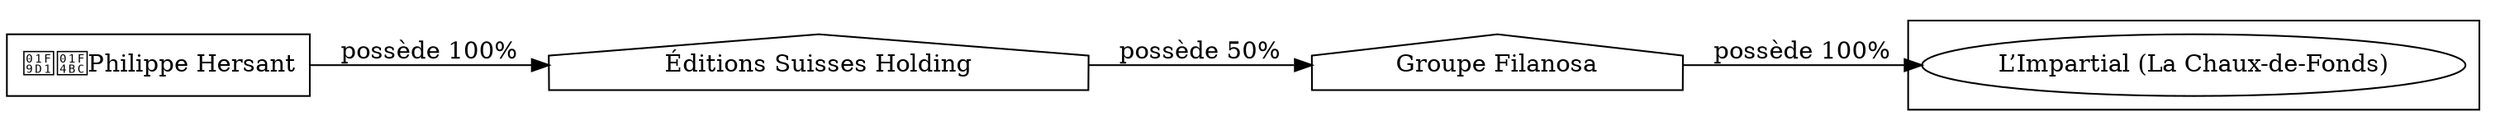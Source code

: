 digraph {
  rankdir=LR;
  subgraph roots {
    
      "philippe-hersant-292"[label="🧑‍💼Philippe Hersant" shape=box]
    
  }

  
    "groupe-filanosa-295"[label="Groupe Filanosa" shape=house]
  
    "editions-suisses-holding-293"[label="Éditions Suisses Holding" shape=house]
  

  subgraph clusterLeaves {
    
      "l-impartial-la-chaux-de-fonds-299"[label="L’Impartial (La Chaux-de-Fonds)"]
    
  }

  
    "groupe-filanosa-295" -> "l-impartial-la-chaux-de-fonds-299" [
      label="possède 100%"
    ]
  
    "editions-suisses-holding-293" -> "groupe-filanosa-295" [
      label="possède 50%"
    ]
  
    "philippe-hersant-292" -> "editions-suisses-holding-293" [
      label="possède 100%"
    ]
  
}
